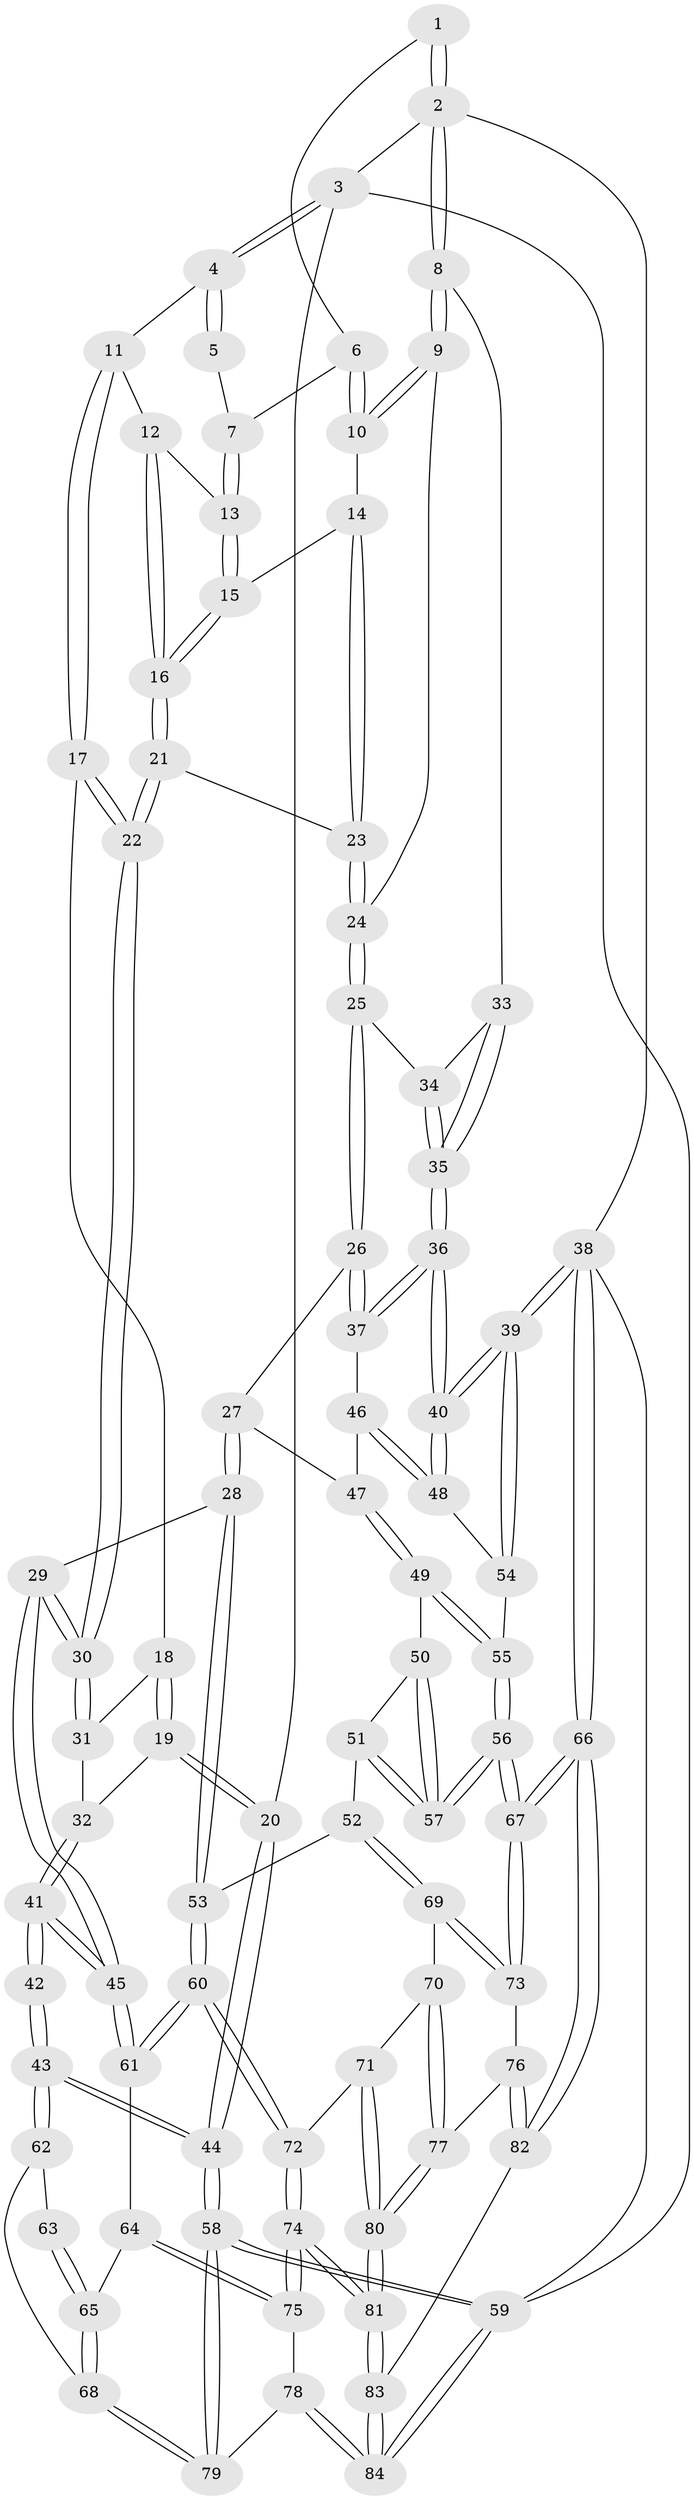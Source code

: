 // coarse degree distribution, {4: 0.4482758620689655, 5: 0.3448275862068966, 3: 0.06896551724137931, 6: 0.10344827586206896, 2: 0.034482758620689655}
// Generated by graph-tools (version 1.1) at 2025/24/03/03/25 07:24:34]
// undirected, 84 vertices, 207 edges
graph export_dot {
graph [start="1"]
  node [color=gray90,style=filled];
  1 [pos="+0.7867660148337757+0"];
  2 [pos="+1+0"];
  3 [pos="+0+0"];
  4 [pos="+0.07420944877513651+0"];
  5 [pos="+0.630721232769281+0"];
  6 [pos="+0.7206872687244928+0.08674926757527021"];
  7 [pos="+0.5184746624118934+0.09992403400381931"];
  8 [pos="+1+0"];
  9 [pos="+0.8511612911220807+0.26411983826103075"];
  10 [pos="+0.7222558641850158+0.10497168988722216"];
  11 [pos="+0.17655815018708973+0"];
  12 [pos="+0.3776265567409563+0.0791008678788908"];
  13 [pos="+0.5160319123148827+0.1027386630822196"];
  14 [pos="+0.6214304265892848+0.20816315265996146"];
  15 [pos="+0.5430570405479931+0.1865672059816378"];
  16 [pos="+0.4354608392522547+0.33056729062728035"];
  17 [pos="+0.22596924750912611+0.2685676349790743"];
  18 [pos="+0.0748229001171176+0.38925118754646626"];
  19 [pos="+0+0.4227774563228925"];
  20 [pos="+0+0.4215610876172658"];
  21 [pos="+0.4273370112802003+0.35437244281631813"];
  22 [pos="+0.40456977536314725+0.38676479646565143"];
  23 [pos="+0.6697344820416714+0.303955751729833"];
  24 [pos="+0.7851517542231036+0.3840890347176773"];
  25 [pos="+0.7852377270411711+0.38903837590472157"];
  26 [pos="+0.7833925385848236+0.39606475101085264"];
  27 [pos="+0.6819048020029862+0.5215117704048245"];
  28 [pos="+0.5297524479687118+0.593915911504435"];
  29 [pos="+0.43919596565931535+0.5346640547371173"];
  30 [pos="+0.41817470263867024+0.49181319275109636"];
  31 [pos="+0.21811110441109188+0.4860194745113677"];
  32 [pos="+0.14506982845555658+0.5814230589441481"];
  33 [pos="+1+0.031050144406305945"];
  34 [pos="+0.9188400173416739+0.40613602445707797"];
  35 [pos="+1+0.4648621259127502"];
  36 [pos="+1+0.5815582104292961"];
  37 [pos="+0.9700804498495235+0.5834331279483376"];
  38 [pos="+1+1"];
  39 [pos="+1+1"];
  40 [pos="+1+1"];
  41 [pos="+0.1853254329639498+0.6976989280876964"];
  42 [pos="+0.15925736473812308+0.7019466400823495"];
  43 [pos="+0+0.7106056632255469"];
  44 [pos="+0+0.7081821082405465"];
  45 [pos="+0.2039009169587526+0.704620864797351"];
  46 [pos="+0.9437889905870931+0.606663150628948"];
  47 [pos="+0.7993502011805104+0.6314324772818042"];
  48 [pos="+0.9174244658125602+0.6794143457173832"];
  49 [pos="+0.8120788233564666+0.7132451641208889"];
  50 [pos="+0.7787933176875528+0.7216707926525847"];
  51 [pos="+0.6314541775112411+0.74498226864747"];
  52 [pos="+0.5775032310148526+0.721221898921988"];
  53 [pos="+0.5375268512228728+0.6477446821145203"];
  54 [pos="+0.8645380285249376+0.753209605580546"];
  55 [pos="+0.849496386788422+0.7503803663056401"];
  56 [pos="+0.751001726299387+0.8533716557400262"];
  57 [pos="+0.7370626598769485+0.839414961085787"];
  58 [pos="+0+0.8154608031274871"];
  59 [pos="+0+1"];
  60 [pos="+0.3650305538292474+0.8344558644364783"];
  61 [pos="+0.22367745907603462+0.7637308286756909"];
  62 [pos="+0.05207024296235774+0.8302283247558885"];
  63 [pos="+0.09488911820718751+0.8183540871512571"];
  64 [pos="+0.20417260773430163+0.8270440565472433"];
  65 [pos="+0.1268467325796862+0.8740827682486147"];
  66 [pos="+0.9931601357244936+1"];
  67 [pos="+0.78177484829258+1"];
  68 [pos="+0.10296474872806288+0.898152366336417"];
  69 [pos="+0.5688730627586843+0.7928467173731346"];
  70 [pos="+0.5454810443322866+0.8378431622432877"];
  71 [pos="+0.42391297614917883+0.882657765703257"];
  72 [pos="+0.3686075235123813+0.8543375157267664"];
  73 [pos="+0.6483624613917325+0.9243107009508816"];
  74 [pos="+0.2999723974009013+1"];
  75 [pos="+0.24247317254408096+0.9540120853307219"];
  76 [pos="+0.560165128697857+0.9547762565432175"];
  77 [pos="+0.5270156458485967+0.9310913907606184"];
  78 [pos="+0.09999050543036798+0.9511099383982738"];
  79 [pos="+0.10111542253509921+0.9033404955238096"];
  80 [pos="+0.4745561049439048+0.9595789530561648"];
  81 [pos="+0.34608471400207913+1"];
  82 [pos="+0.6961448229156706+1"];
  83 [pos="+0.3452136878331285+1"];
  84 [pos="+0+1"];
  1 -- 2;
  1 -- 2;
  1 -- 6;
  2 -- 3;
  2 -- 8;
  2 -- 8;
  2 -- 38;
  3 -- 4;
  3 -- 4;
  3 -- 20;
  3 -- 59;
  4 -- 5;
  4 -- 5;
  4 -- 11;
  5 -- 7;
  6 -- 7;
  6 -- 10;
  6 -- 10;
  7 -- 13;
  7 -- 13;
  8 -- 9;
  8 -- 9;
  8 -- 33;
  9 -- 10;
  9 -- 10;
  9 -- 24;
  10 -- 14;
  11 -- 12;
  11 -- 17;
  11 -- 17;
  12 -- 13;
  12 -- 16;
  12 -- 16;
  13 -- 15;
  13 -- 15;
  14 -- 15;
  14 -- 23;
  14 -- 23;
  15 -- 16;
  15 -- 16;
  16 -- 21;
  16 -- 21;
  17 -- 18;
  17 -- 22;
  17 -- 22;
  18 -- 19;
  18 -- 19;
  18 -- 31;
  19 -- 20;
  19 -- 20;
  19 -- 32;
  20 -- 44;
  20 -- 44;
  21 -- 22;
  21 -- 22;
  21 -- 23;
  22 -- 30;
  22 -- 30;
  23 -- 24;
  23 -- 24;
  24 -- 25;
  24 -- 25;
  25 -- 26;
  25 -- 26;
  25 -- 34;
  26 -- 27;
  26 -- 37;
  26 -- 37;
  27 -- 28;
  27 -- 28;
  27 -- 47;
  28 -- 29;
  28 -- 53;
  28 -- 53;
  29 -- 30;
  29 -- 30;
  29 -- 45;
  29 -- 45;
  30 -- 31;
  30 -- 31;
  31 -- 32;
  32 -- 41;
  32 -- 41;
  33 -- 34;
  33 -- 35;
  33 -- 35;
  34 -- 35;
  34 -- 35;
  35 -- 36;
  35 -- 36;
  36 -- 37;
  36 -- 37;
  36 -- 40;
  36 -- 40;
  37 -- 46;
  38 -- 39;
  38 -- 39;
  38 -- 66;
  38 -- 66;
  38 -- 59;
  39 -- 40;
  39 -- 40;
  39 -- 54;
  39 -- 54;
  40 -- 48;
  40 -- 48;
  41 -- 42;
  41 -- 42;
  41 -- 45;
  41 -- 45;
  42 -- 43;
  42 -- 43;
  43 -- 44;
  43 -- 44;
  43 -- 62;
  43 -- 62;
  44 -- 58;
  44 -- 58;
  45 -- 61;
  45 -- 61;
  46 -- 47;
  46 -- 48;
  46 -- 48;
  47 -- 49;
  47 -- 49;
  48 -- 54;
  49 -- 50;
  49 -- 55;
  49 -- 55;
  50 -- 51;
  50 -- 57;
  50 -- 57;
  51 -- 52;
  51 -- 57;
  51 -- 57;
  52 -- 53;
  52 -- 69;
  52 -- 69;
  53 -- 60;
  53 -- 60;
  54 -- 55;
  55 -- 56;
  55 -- 56;
  56 -- 57;
  56 -- 57;
  56 -- 67;
  56 -- 67;
  58 -- 59;
  58 -- 59;
  58 -- 79;
  58 -- 79;
  59 -- 84;
  59 -- 84;
  60 -- 61;
  60 -- 61;
  60 -- 72;
  60 -- 72;
  61 -- 64;
  62 -- 63;
  62 -- 68;
  63 -- 65;
  63 -- 65;
  64 -- 65;
  64 -- 75;
  64 -- 75;
  65 -- 68;
  65 -- 68;
  66 -- 67;
  66 -- 67;
  66 -- 82;
  66 -- 82;
  67 -- 73;
  67 -- 73;
  68 -- 79;
  68 -- 79;
  69 -- 70;
  69 -- 73;
  69 -- 73;
  70 -- 71;
  70 -- 77;
  70 -- 77;
  71 -- 72;
  71 -- 80;
  71 -- 80;
  72 -- 74;
  72 -- 74;
  73 -- 76;
  74 -- 75;
  74 -- 75;
  74 -- 81;
  74 -- 81;
  75 -- 78;
  76 -- 77;
  76 -- 82;
  76 -- 82;
  77 -- 80;
  77 -- 80;
  78 -- 79;
  78 -- 84;
  78 -- 84;
  80 -- 81;
  80 -- 81;
  81 -- 83;
  81 -- 83;
  82 -- 83;
  83 -- 84;
  83 -- 84;
}
